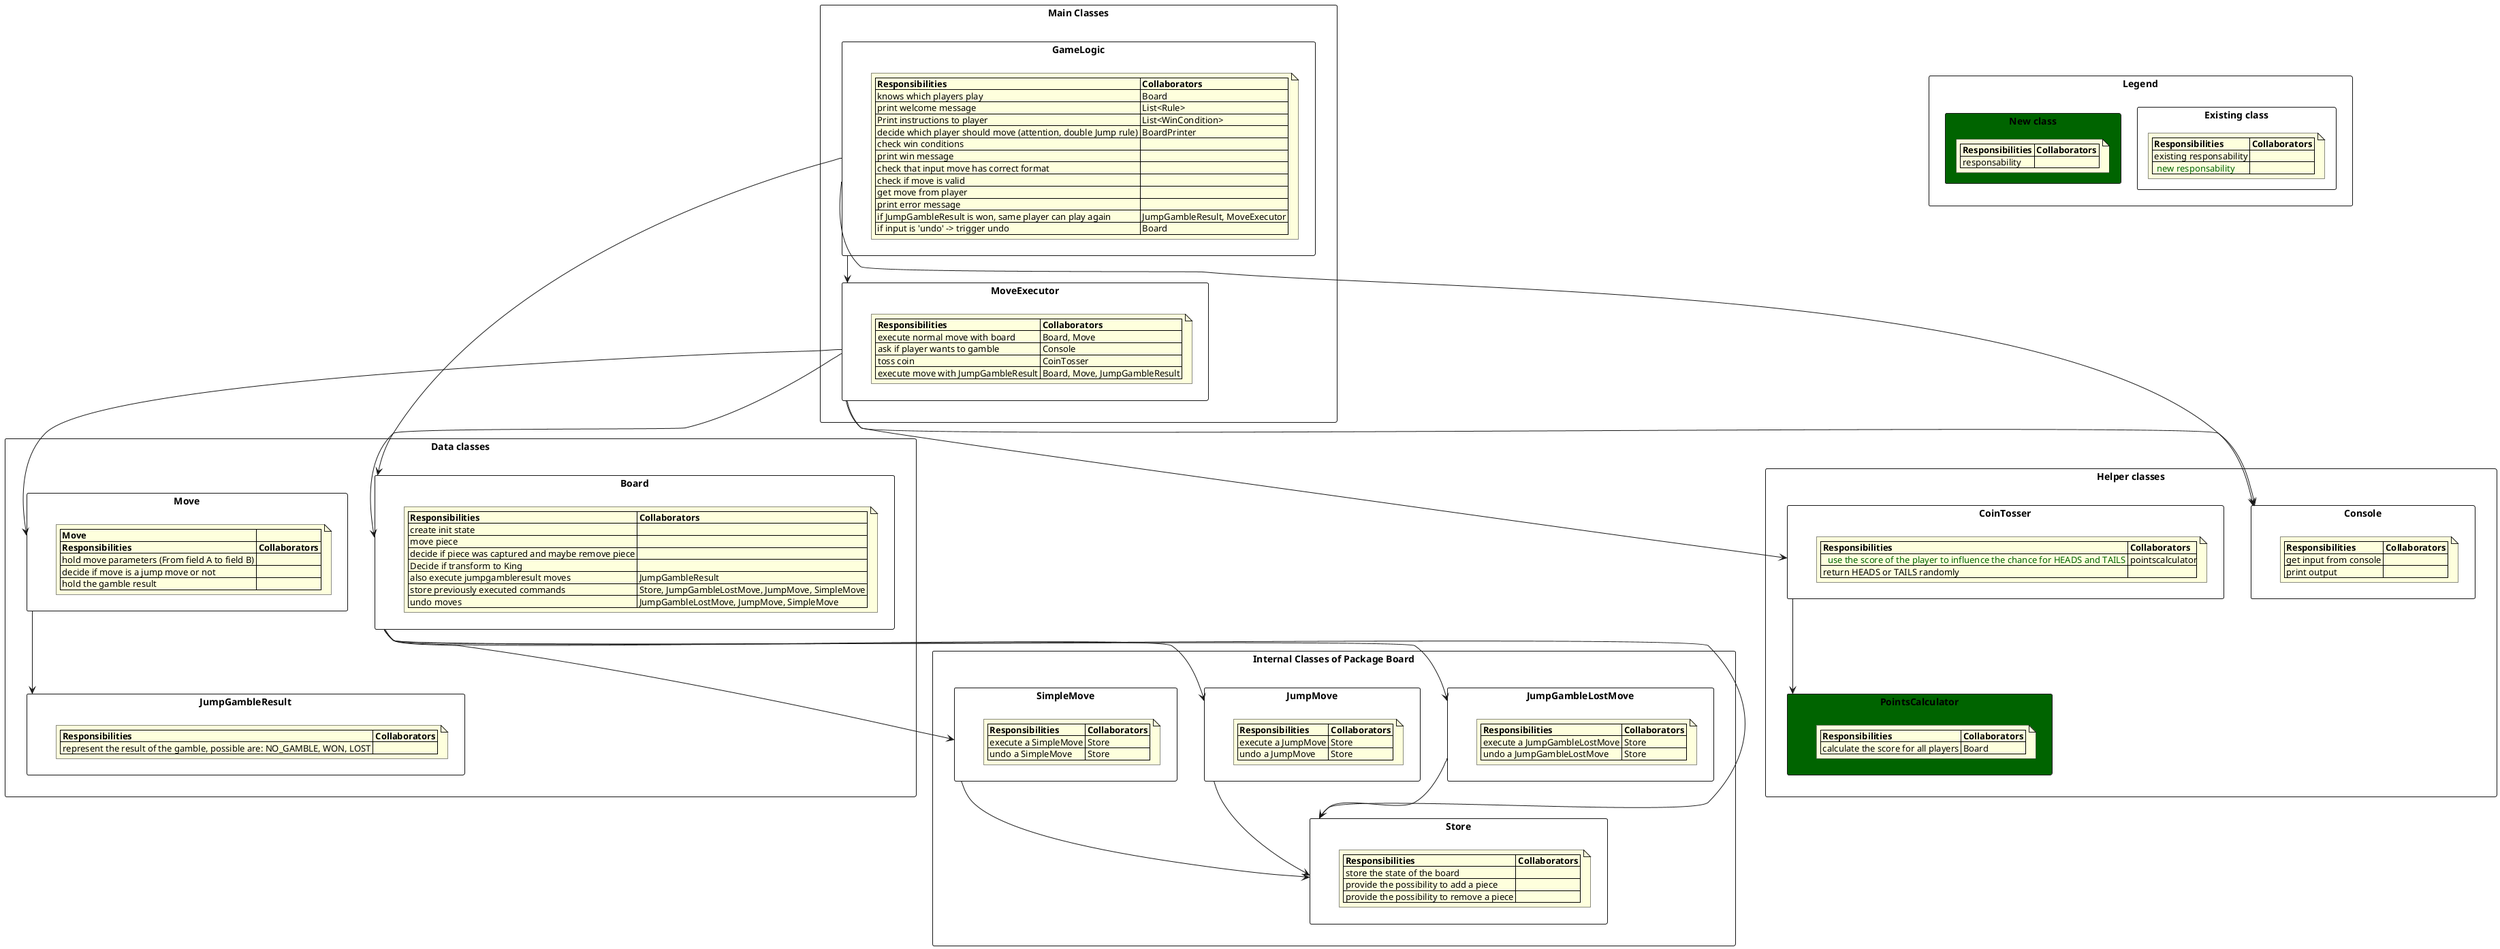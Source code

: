 @startuml

rectangle "Main Classes" {
    rectangle "GameLogic" as gamelogic {
        note as gamelogicnote
          |= Responsibilities |= Collaborators |
          | knows which players play | Board |
          | print welcome message | List<Rule> |
          | Print instructions to player | List<WinCondition> |
          | decide which player should move (attention, double Jump rule) | BoardPrinter |
          | check win conditions ||
          | print win message ||
          | check that input move has correct format ||
          | check if move is valid ||
          | get move from player ||
          | print error message ||
          | if JumpGambleResult is won, same player can play again | JumpGambleResult, MoveExecutor |
          | if input is 'undo' -> trigger undo | Board |
        endnote
    }

    rectangle "MoveExecutor" as moveexecutor {
       note as moveexecutornote
         |= Responsibilities |= Collaborators |
         | execute normal move with board | Board, Move |
         | ask if player wants to gamble | Console |
         | toss coin | CoinTosser |
         | execute move with JumpGambleResult | Board, Move, JumpGambleResult |
       endnote
    }
}

rectangle "Data classes" {
    rectangle "Board" as board {
        note as boardnote
          |= Responsibilities |= Collaborators |
          | create init state ||
          | move piece ||
          | decide if piece was captured and maybe remove piece ||
          | Decide if transform to King ||
          | also execute jumpgambleresult moves | JumpGambleResult |
          | store previously executed commands | Store, JumpGambleLostMove, JumpMove, SimpleMove |
          | undo moves | JumpGambleLostMove, JumpMove, SimpleMove |
        endnote
    }

    rectangle Move as move {
      note as Move
        |= Move |= |
        |= Responsibilities |= Collaborators |
        | hold move parameters (From field A to field B) ||
        | decide if move is a jump move or not ||
        | hold the gamble result ||
      endnote
    }

    rectangle JumpGambleResult as jumpGambleResult {
        note as jumpGambleResultNote
            |= Responsibilities |= Collaborators |
            | represent the result of the gamble, possible are: NO_GAMBLE, WON, LOST ||
        endnote
    }
}

rectangle "Helper classes" {
    rectangle "Console" as console {
        note as consolenote
          |= Responsibilities |= Collaborators |
          | get input from console ||
          | print output ||
        endnote
    }

    rectangle "CoinTosser" as cointosser {
        note as cointossernote
          |= Responsibilities |= Collaborators |
          |  <color: #006400> use the score of the player to influence the chance for HEADS and TAILS | pointscalculator|
          | return HEADS or TAILS randomly ||
        endnote
    }
    
    rectangle "PointsCalculator" as pointscalculator #006400 {
        note as pointscalculatornote
            |= Responsibilities |= Collaborators |
            | calculate the score for all players | Board |
        endnote
    }

    cointosser --> pointscalculator
}

rectangle "Internal Classes of Package Board" {
    rectangle "JumpGambleLostMove" as JumpGambleLostMove {
        note as JumpGambleLostMoveNote
          |= Responsibilities |= Collaborators |
          | execute a JumpGambleLostMove | Store |
          | undo a JumpGambleLostMove | Store |
        endnote
    }
    
    rectangle "JumpMove" as JumpMove {
        note as JumpMoveNote
          |= Responsibilities |= Collaborators |
          | execute a JumpMove | Store |
          | undo a JumpMove | Store |
        endnote
    }
    
    rectangle "SimpleMove" as SimpleMove {
        note as SimpleMoveNote
          |= Responsibilities |= Collaborators |
          | execute a SimpleMove | Store |
          | undo a SimpleMove | Store |
        endnote
    }

    rectangle "Store" as Store {
        note as StoreNote
          |= Responsibilities |= Collaborators |
          | store the state of the board | |
          | provide the possibility to add a piece | |
          | provide the possibility to remove a piece | |
        endnote
    }

    JumpGambleLostMove --> Store
    JumpMove --> Store
    SimpleMove --> Store
}

gamelogic --> console
gamelogic --> board
gamelogic --> moveexecutor
moveexecutor --> console
moveexecutor --> board
moveexecutor --> cointosser
moveexecutor --> move
move --> jumpGambleResult

board --> JumpGambleLostMove
board --> JumpMove
board --> SimpleMove
Store <-- board

rectangle "Legend" {
    rectangle "Existing class" {
        note as existingclass
          |= Responsibilities |= Collaborators |
          | existing responsability ||
          |  <color: #006400>new responsability ||
        endnote
    }

    rectangle "New class" #006400 {
        note as newclass
          |= Responsibilities |= Collaborators |
          | responsability ||
        endnote
    }
}

@enduml
